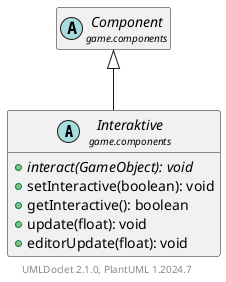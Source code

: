 @startuml
    set namespaceSeparator none
    hide empty fields
    hide empty methods

    abstract class "<size:14>Interaktive\n<size:10>game.components" as game.components.Interaktive [[Interaktive.html]] {
        {abstract} +interact(GameObject): void
        +setInteractive(boolean): void
        +getInteractive(): boolean
        +update(float): void
        +editorUpdate(float): void
    }

    abstract class "<size:14>Component\n<size:10>game.components" as game.components.Component [[Component.html]]

    game.components.Component <|-- game.components.Interaktive

    center footer UMLDoclet 2.1.0, PlantUML %version()
@enduml
